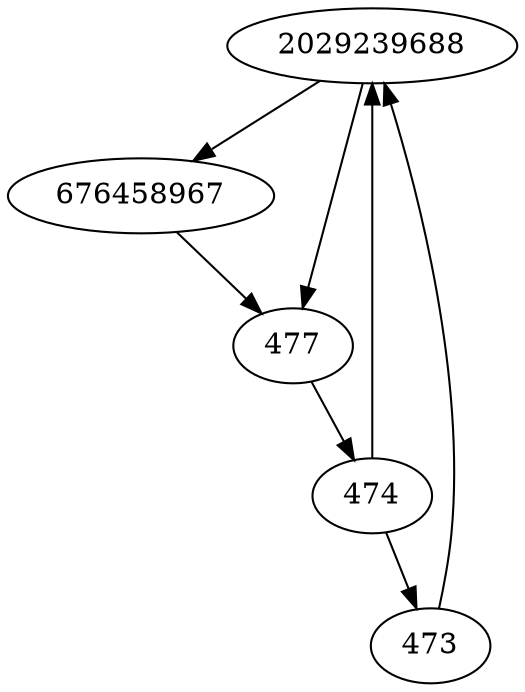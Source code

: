 strict digraph  {
2029239688;
676458967;
473;
474;
477;
2029239688 -> 676458967;
2029239688 -> 477;
676458967 -> 477;
473 -> 2029239688;
474 -> 2029239688;
474 -> 473;
477 -> 474;
}
